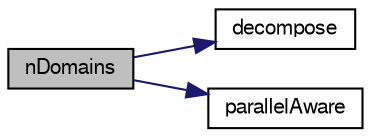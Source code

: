 digraph "nDomains"
{
  bgcolor="transparent";
  edge [fontname="FreeSans",fontsize="10",labelfontname="FreeSans",labelfontsize="10"];
  node [fontname="FreeSans",fontsize="10",shape=record];
  rankdir="LR";
  Node316 [label="nDomains",height=0.2,width=0.4,color="black", fillcolor="grey75", style="filled", fontcolor="black"];
  Node316 -> Node317 [color="midnightblue",fontsize="10",style="solid",fontname="FreeSans"];
  Node317 [label="decompose",height=0.2,width=0.4,color="black",URL="$a28594.html#a30ea1ec9f9f9f89663dc353e14df5260",tooltip="Return for every coordinate the wanted processor number. "];
  Node316 -> Node318 [color="midnightblue",fontsize="10",style="solid",fontname="FreeSans"];
  Node318 [label="parallelAware",height=0.2,width=0.4,color="black",URL="$a28594.html#abc8b1520a410bd6d06b826c26fdd026a",tooltip="Is method parallel aware (i.e. does it synchronize domains across. "];
}
